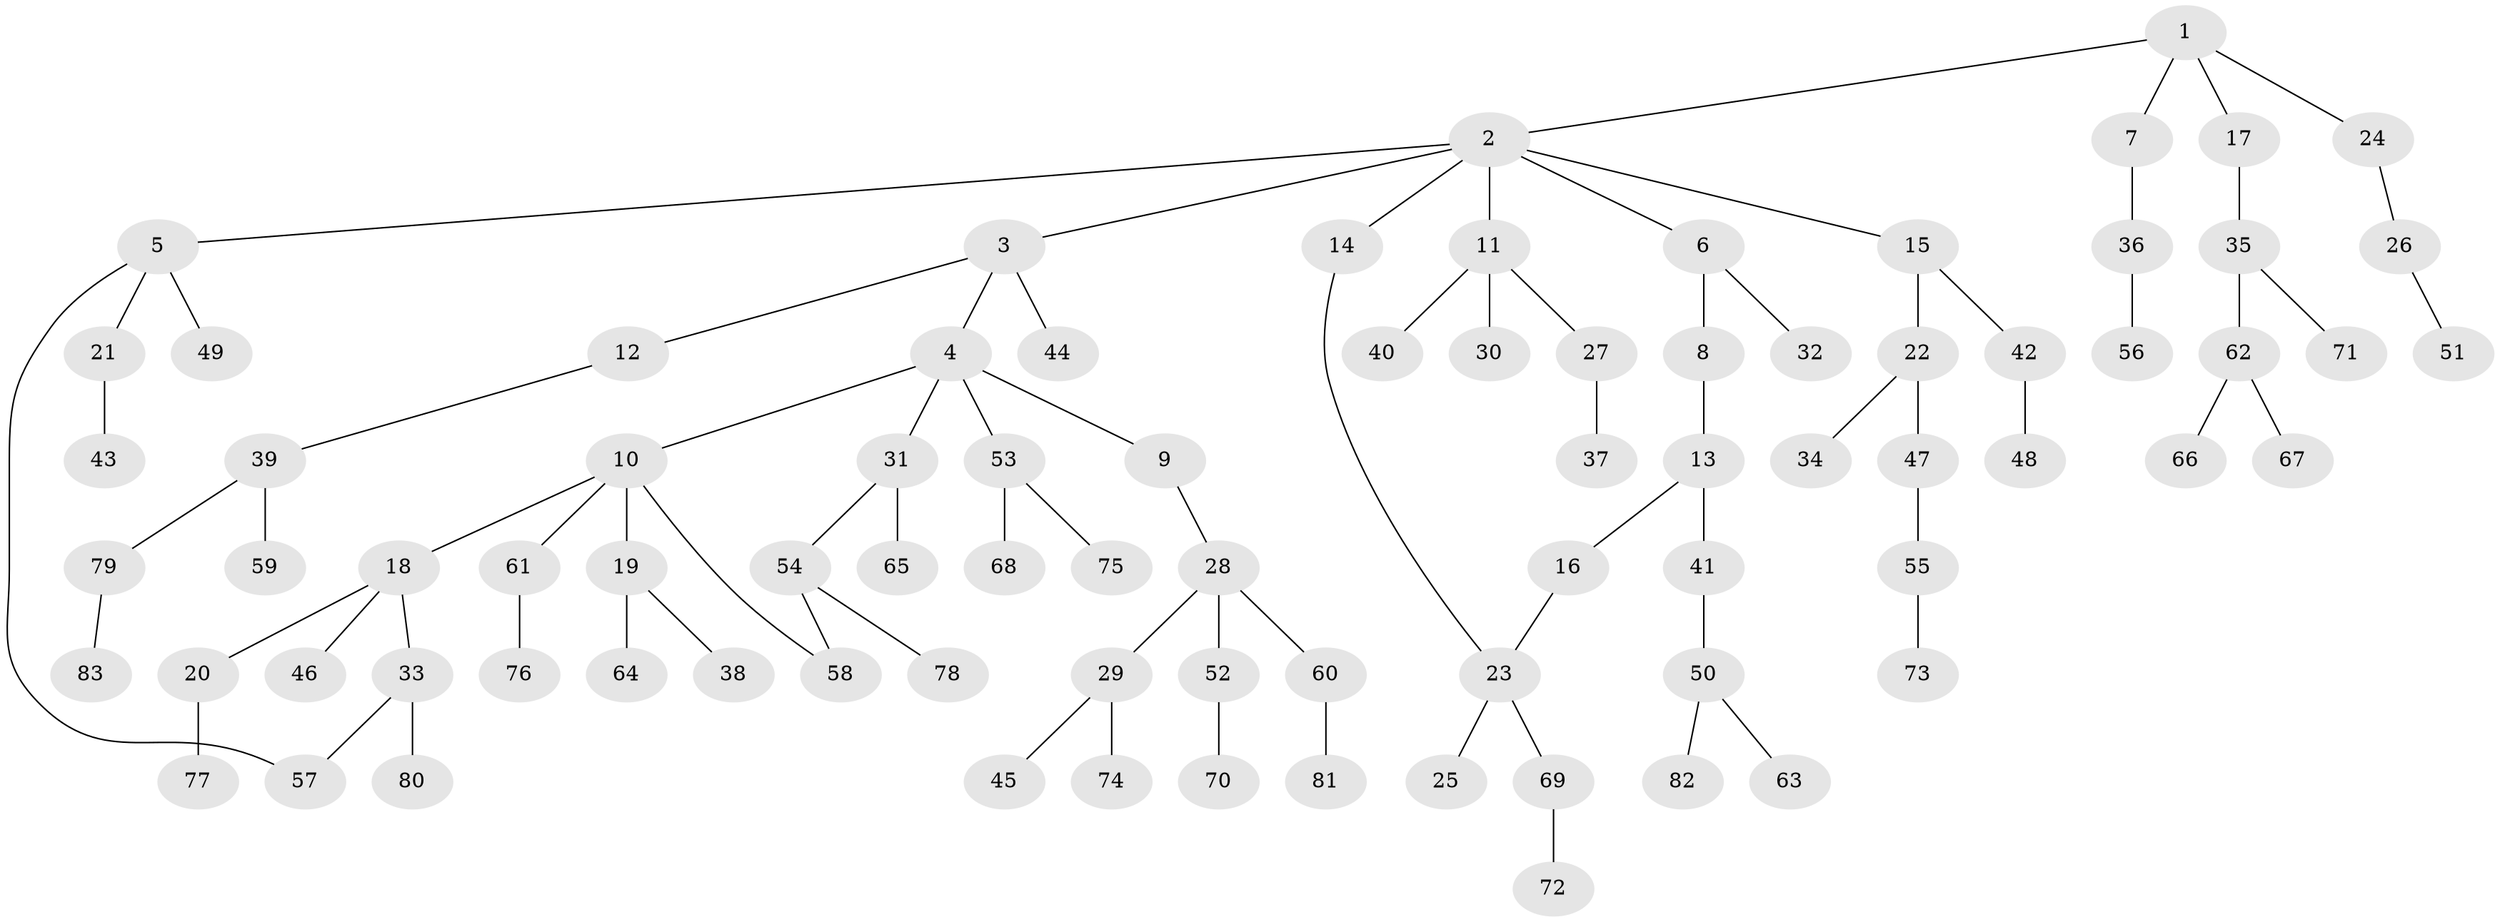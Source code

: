// coarse degree distribution, {1: 0.75, 4: 0.08333333333333333, 13: 0.041666666666666664, 5: 0.041666666666666664, 2: 0.08333333333333333}
// Generated by graph-tools (version 1.1) at 2025/44/03/04/25 21:44:34]
// undirected, 83 vertices, 85 edges
graph export_dot {
graph [start="1"]
  node [color=gray90,style=filled];
  1;
  2;
  3;
  4;
  5;
  6;
  7;
  8;
  9;
  10;
  11;
  12;
  13;
  14;
  15;
  16;
  17;
  18;
  19;
  20;
  21;
  22;
  23;
  24;
  25;
  26;
  27;
  28;
  29;
  30;
  31;
  32;
  33;
  34;
  35;
  36;
  37;
  38;
  39;
  40;
  41;
  42;
  43;
  44;
  45;
  46;
  47;
  48;
  49;
  50;
  51;
  52;
  53;
  54;
  55;
  56;
  57;
  58;
  59;
  60;
  61;
  62;
  63;
  64;
  65;
  66;
  67;
  68;
  69;
  70;
  71;
  72;
  73;
  74;
  75;
  76;
  77;
  78;
  79;
  80;
  81;
  82;
  83;
  1 -- 2;
  1 -- 7;
  1 -- 17;
  1 -- 24;
  2 -- 3;
  2 -- 5;
  2 -- 6;
  2 -- 11;
  2 -- 14;
  2 -- 15;
  3 -- 4;
  3 -- 12;
  3 -- 44;
  4 -- 9;
  4 -- 10;
  4 -- 31;
  4 -- 53;
  5 -- 21;
  5 -- 49;
  5 -- 57;
  6 -- 8;
  6 -- 32;
  7 -- 36;
  8 -- 13;
  9 -- 28;
  10 -- 18;
  10 -- 19;
  10 -- 58;
  10 -- 61;
  11 -- 27;
  11 -- 30;
  11 -- 40;
  12 -- 39;
  13 -- 16;
  13 -- 41;
  14 -- 23;
  15 -- 22;
  15 -- 42;
  16 -- 23;
  17 -- 35;
  18 -- 20;
  18 -- 33;
  18 -- 46;
  19 -- 38;
  19 -- 64;
  20 -- 77;
  21 -- 43;
  22 -- 34;
  22 -- 47;
  23 -- 25;
  23 -- 69;
  24 -- 26;
  26 -- 51;
  27 -- 37;
  28 -- 29;
  28 -- 52;
  28 -- 60;
  29 -- 45;
  29 -- 74;
  31 -- 54;
  31 -- 65;
  33 -- 57;
  33 -- 80;
  35 -- 62;
  35 -- 71;
  36 -- 56;
  39 -- 59;
  39 -- 79;
  41 -- 50;
  42 -- 48;
  47 -- 55;
  50 -- 63;
  50 -- 82;
  52 -- 70;
  53 -- 68;
  53 -- 75;
  54 -- 78;
  54 -- 58;
  55 -- 73;
  60 -- 81;
  61 -- 76;
  62 -- 66;
  62 -- 67;
  69 -- 72;
  79 -- 83;
}
